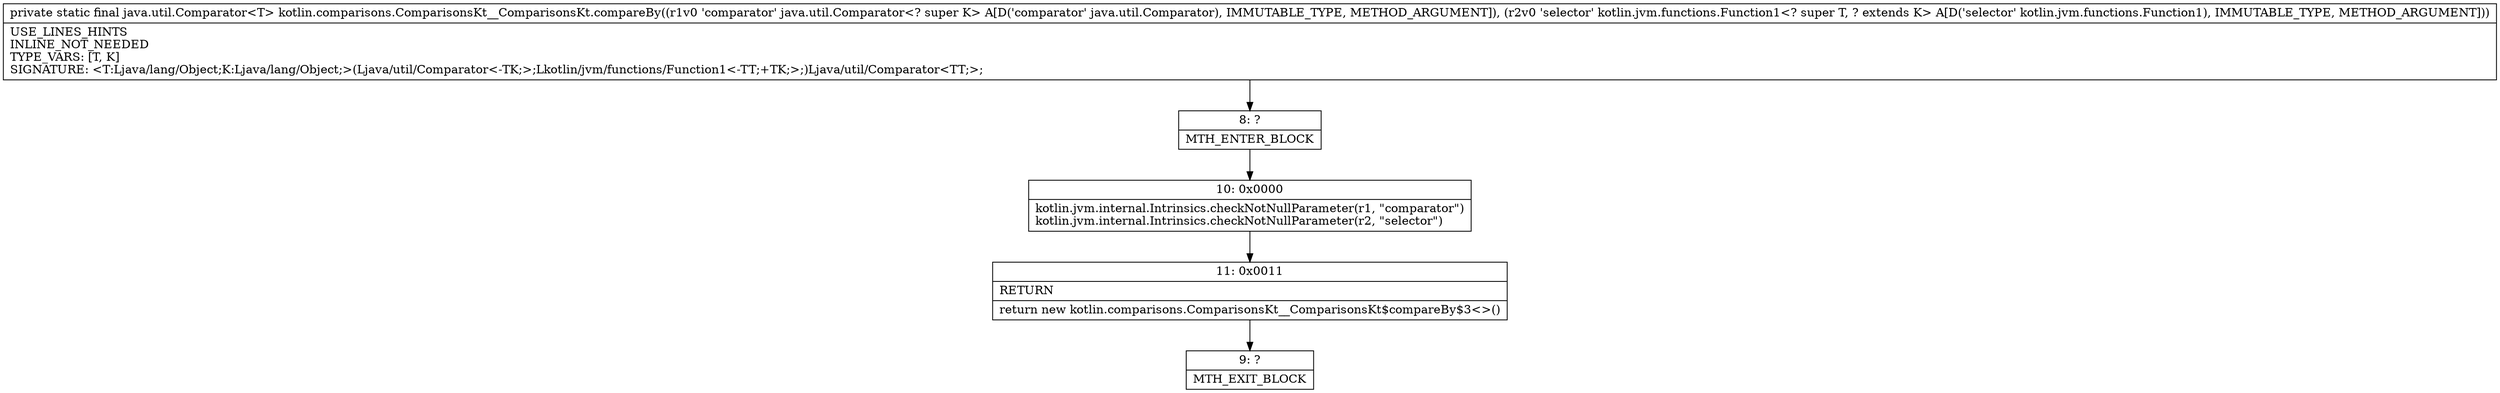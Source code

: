 digraph "CFG forkotlin.comparisons.ComparisonsKt__ComparisonsKt.compareBy(Ljava\/util\/Comparator;Lkotlin\/jvm\/functions\/Function1;)Ljava\/util\/Comparator;" {
Node_8 [shape=record,label="{8\:\ ?|MTH_ENTER_BLOCK\l}"];
Node_10 [shape=record,label="{10\:\ 0x0000|kotlin.jvm.internal.Intrinsics.checkNotNullParameter(r1, \"comparator\")\lkotlin.jvm.internal.Intrinsics.checkNotNullParameter(r2, \"selector\")\l}"];
Node_11 [shape=record,label="{11\:\ 0x0011|RETURN\l|return new kotlin.comparisons.ComparisonsKt__ComparisonsKt$compareBy$3\<\>()\l}"];
Node_9 [shape=record,label="{9\:\ ?|MTH_EXIT_BLOCK\l}"];
MethodNode[shape=record,label="{private static final java.util.Comparator\<T\> kotlin.comparisons.ComparisonsKt__ComparisonsKt.compareBy((r1v0 'comparator' java.util.Comparator\<? super K\> A[D('comparator' java.util.Comparator), IMMUTABLE_TYPE, METHOD_ARGUMENT]), (r2v0 'selector' kotlin.jvm.functions.Function1\<? super T, ? extends K\> A[D('selector' kotlin.jvm.functions.Function1), IMMUTABLE_TYPE, METHOD_ARGUMENT]))  | USE_LINES_HINTS\lINLINE_NOT_NEEDED\lTYPE_VARS: [T, K]\lSIGNATURE: \<T:Ljava\/lang\/Object;K:Ljava\/lang\/Object;\>(Ljava\/util\/Comparator\<\-TK;\>;Lkotlin\/jvm\/functions\/Function1\<\-TT;+TK;\>;)Ljava\/util\/Comparator\<TT;\>;\l}"];
MethodNode -> Node_8;Node_8 -> Node_10;
Node_10 -> Node_11;
Node_11 -> Node_9;
}

